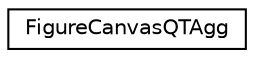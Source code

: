 digraph "Graphical Class Hierarchy"
{
  edge [fontname="Helvetica",fontsize="10",labelfontname="Helvetica",labelfontsize="10"];
  node [fontname="Helvetica",fontsize="10",shape=record];
  rankdir="LR";
  Node0 [label="FigureCanvasQTAgg",height=0.2,width=0.4,color="black", fillcolor="white", style="filled",URL="$classFigureCanvasQTAgg.html",tooltip="provides GUI to all the functionalities of the library "];
}
